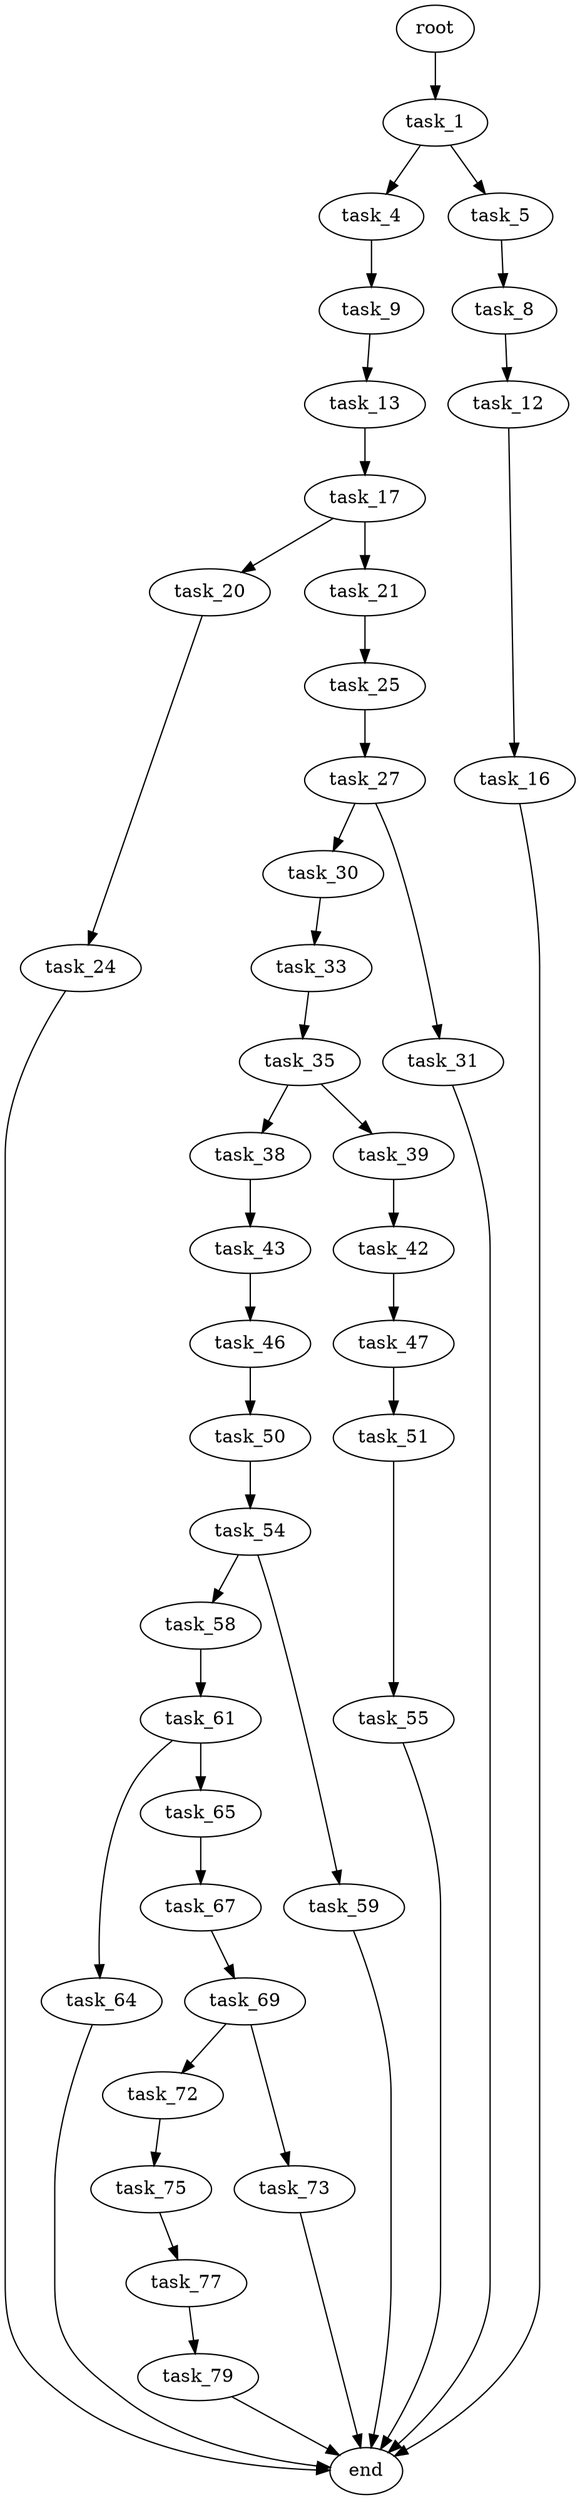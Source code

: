 digraph G {
  root [size="0.000000"];
  task_1 [size="3958527378.000000"];
  task_4 [size="3180046508.000000"];
  task_5 [size="549755813888.000000"];
  task_9 [size="340155049520.000000"];
  task_8 [size="7180107128.000000"];
  task_12 [size="231928233984.000000"];
  task_13 [size="8516070378.000000"];
  task_16 [size="1073741824000.000000"];
  task_17 [size="9810074317.000000"];
  end [size="0.000000"];
  task_20 [size="3643368441.000000"];
  task_21 [size="204614646287.000000"];
  task_24 [size="22808048326.000000"];
  task_25 [size="12244180270.000000"];
  task_27 [size="134217728000.000000"];
  task_30 [size="22591410913.000000"];
  task_31 [size="266206276076.000000"];
  task_33 [size="15483149548.000000"];
  task_35 [size="231928233984.000000"];
  task_38 [size="1538891926.000000"];
  task_39 [size="1311872543.000000"];
  task_43 [size="28273907708.000000"];
  task_42 [size="1464581105.000000"];
  task_47 [size="198348385846.000000"];
  task_46 [size="9519668677.000000"];
  task_50 [size="58601163544.000000"];
  task_51 [size="57437254495.000000"];
  task_54 [size="68719476736.000000"];
  task_55 [size="8589934592.000000"];
  task_58 [size="24140102998.000000"];
  task_59 [size="68719476736.000000"];
  task_61 [size="231928233984.000000"];
  task_64 [size="24693270751.000000"];
  task_65 [size="580728020435.000000"];
  task_67 [size="8540578054.000000"];
  task_69 [size="4821824260.000000"];
  task_72 [size="1198805023.000000"];
  task_73 [size="478881343694.000000"];
  task_75 [size="68719476736.000000"];
  task_77 [size="4752821881.000000"];
  task_79 [size="511822319734.000000"];

  root -> task_1 [size="1.000000"];
  task_1 -> task_4 [size="301989888.000000"];
  task_1 -> task_5 [size="301989888.000000"];
  task_4 -> task_9 [size="75497472.000000"];
  task_5 -> task_8 [size="536870912.000000"];
  task_9 -> task_13 [size="536870912.000000"];
  task_8 -> task_12 [size="134217728.000000"];
  task_12 -> task_16 [size="301989888.000000"];
  task_13 -> task_17 [size="134217728.000000"];
  task_16 -> end [size="1.000000"];
  task_17 -> task_20 [size="411041792.000000"];
  task_17 -> task_21 [size="411041792.000000"];
  task_20 -> task_24 [size="75497472.000000"];
  task_21 -> task_25 [size="301989888.000000"];
  task_24 -> end [size="1.000000"];
  task_25 -> task_27 [size="411041792.000000"];
  task_27 -> task_30 [size="209715200.000000"];
  task_27 -> task_31 [size="209715200.000000"];
  task_30 -> task_33 [size="411041792.000000"];
  task_31 -> end [size="1.000000"];
  task_33 -> task_35 [size="301989888.000000"];
  task_35 -> task_38 [size="301989888.000000"];
  task_35 -> task_39 [size="301989888.000000"];
  task_38 -> task_43 [size="33554432.000000"];
  task_39 -> task_42 [size="75497472.000000"];
  task_43 -> task_46 [size="536870912.000000"];
  task_42 -> task_47 [size="134217728.000000"];
  task_47 -> task_51 [size="209715200.000000"];
  task_46 -> task_50 [size="209715200.000000"];
  task_50 -> task_54 [size="209715200.000000"];
  task_51 -> task_55 [size="75497472.000000"];
  task_54 -> task_58 [size="134217728.000000"];
  task_54 -> task_59 [size="134217728.000000"];
  task_55 -> end [size="1.000000"];
  task_58 -> task_61 [size="536870912.000000"];
  task_59 -> end [size="1.000000"];
  task_61 -> task_64 [size="301989888.000000"];
  task_61 -> task_65 [size="301989888.000000"];
  task_64 -> end [size="1.000000"];
  task_65 -> task_67 [size="679477248.000000"];
  task_67 -> task_69 [size="209715200.000000"];
  task_69 -> task_72 [size="75497472.000000"];
  task_69 -> task_73 [size="75497472.000000"];
  task_72 -> task_75 [size="33554432.000000"];
  task_73 -> end [size="1.000000"];
  task_75 -> task_77 [size="134217728.000000"];
  task_77 -> task_79 [size="75497472.000000"];
  task_79 -> end [size="1.000000"];
}
